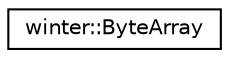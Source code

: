 digraph "类继承关系图"
{
 // LATEX_PDF_SIZE
  edge [fontname="Helvetica",fontsize="10",labelfontname="Helvetica",labelfontsize="10"];
  node [fontname="Helvetica",fontsize="10",shape=record];
  rankdir="LR";
  Node0 [label="winter::ByteArray",height=0.2,width=0.4,color="black", fillcolor="white", style="filled",URL="$classwinter_1_1ByteArray.html",tooltip="二进制数组,提供基础类型的序列化,反序列化功能"];
}
